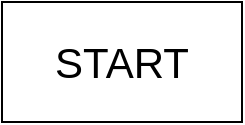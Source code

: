 <mxfile version="13.8.0" type="github">
  <diagram id="zz4J_zeyeDPSYXP4pqU5" name="Page-1">
    <mxGraphModel dx="426" dy="711" grid="1" gridSize="10" guides="1" tooltips="1" connect="1" arrows="1" fold="1" page="1" pageScale="1" pageWidth="827" pageHeight="1169" math="0" shadow="0">
      <root>
        <mxCell id="0" />
        <mxCell id="1" parent="0" />
        <mxCell id="GnammL_zW7rf_ZhL0HVK-1" value="&lt;div style=&quot;font-size: 21px&quot;&gt;START&lt;/div&gt;" style="rounded=0;whiteSpace=wrap;html=1;" vertex="1" parent="1">
          <mxGeometry x="340" y="90" width="120" height="60" as="geometry" />
        </mxCell>
      </root>
    </mxGraphModel>
  </diagram>
</mxfile>

